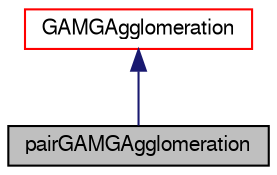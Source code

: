 digraph "pairGAMGAgglomeration"
{
  bgcolor="transparent";
  edge [fontname="FreeSans",fontsize="10",labelfontname="FreeSans",labelfontsize="10"];
  node [fontname="FreeSans",fontsize="10",shape=record];
  Node15 [label="pairGAMGAgglomeration",height=0.2,width=0.4,color="black", fillcolor="grey75", style="filled", fontcolor="black"];
  Node16 -> Node15 [dir="back",color="midnightblue",fontsize="10",style="solid",fontname="FreeSans"];
  Node16 [label="GAMGAgglomeration",height=0.2,width=0.4,color="red",URL="$a26970.html",tooltip="Geometric agglomerated algebraic multigrid agglomeration class. "];
}
